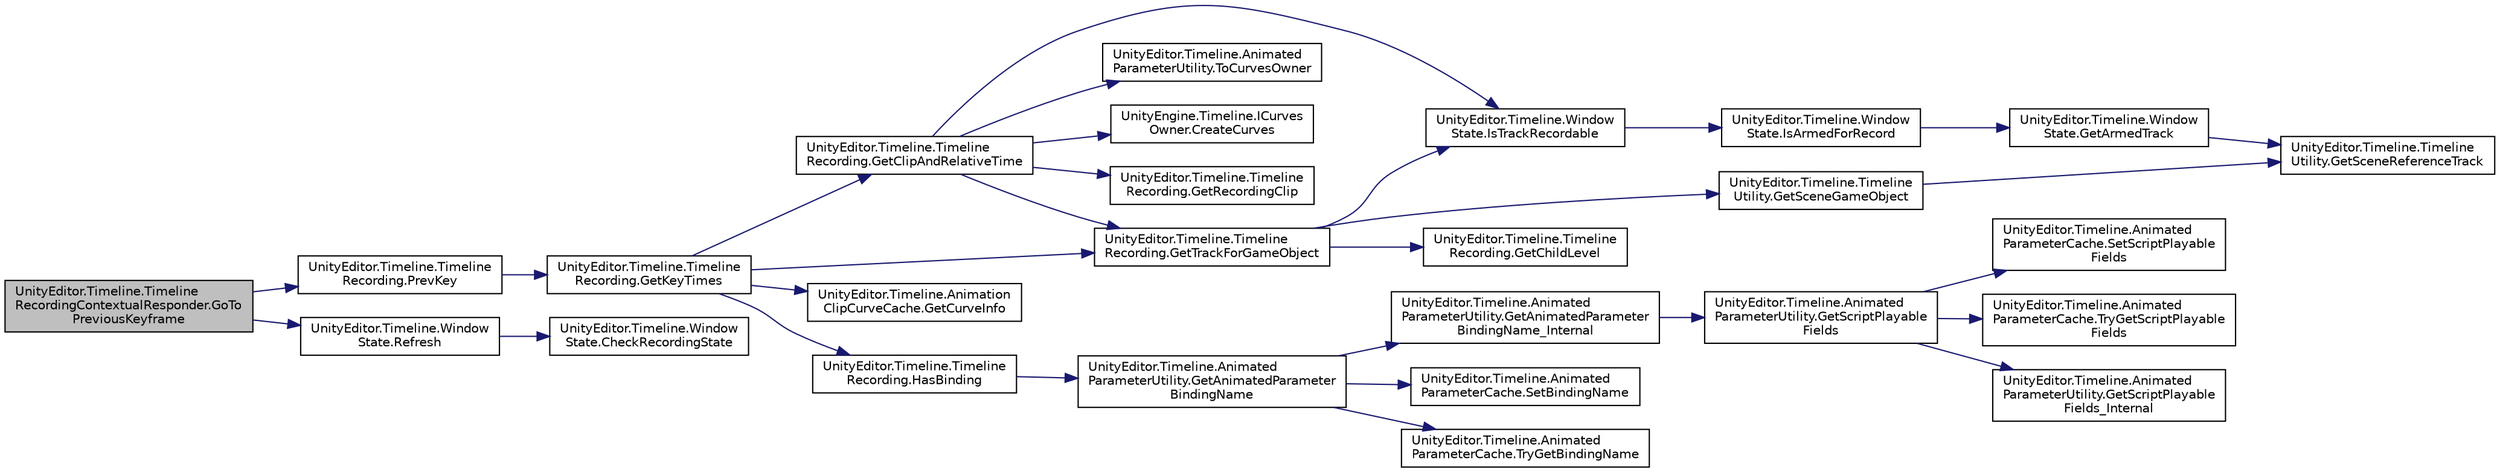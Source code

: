 digraph "UnityEditor.Timeline.TimelineRecordingContextualResponder.GoToPreviousKeyframe"
{
 // LATEX_PDF_SIZE
  edge [fontname="Helvetica",fontsize="10",labelfontname="Helvetica",labelfontsize="10"];
  node [fontname="Helvetica",fontsize="10",shape=record];
  rankdir="LR";
  Node1 [label="UnityEditor.Timeline.Timeline\lRecordingContextualResponder.GoTo\lPreviousKeyframe",height=0.2,width=0.4,color="black", fillcolor="grey75", style="filled", fontcolor="black",tooltip=" "];
  Node1 -> Node2 [color="midnightblue",fontsize="10",style="solid",fontname="Helvetica"];
  Node2 [label="UnityEditor.Timeline.Timeline\lRecording.PrevKey",height=0.2,width=0.4,color="black", fillcolor="white", style="filled",URL="$class_unity_editor_1_1_timeline_1_1_timeline_recording.html#a924e7cebe8101ece5ad41c58ed225f4f",tooltip=" "];
  Node2 -> Node3 [color="midnightblue",fontsize="10",style="solid",fontname="Helvetica"];
  Node3 [label="UnityEditor.Timeline.Timeline\lRecording.GetKeyTimes",height=0.2,width=0.4,color="black", fillcolor="white", style="filled",URL="$class_unity_editor_1_1_timeline_1_1_timeline_recording.html#a54ccf62f5be3ff63006d14652d587b1f",tooltip=" "];
  Node3 -> Node4 [color="midnightblue",fontsize="10",style="solid",fontname="Helvetica"];
  Node4 [label="UnityEditor.Timeline.Timeline\lRecording.GetClipAndRelativeTime",height=0.2,width=0.4,color="black", fillcolor="white", style="filled",URL="$class_unity_editor_1_1_timeline_1_1_timeline_recording.html#a1c8c1a4429292fea5dc4435ffaa910eb",tooltip=" "];
  Node4 -> Node5 [color="midnightblue",fontsize="10",style="solid",fontname="Helvetica"];
  Node5 [label="UnityEngine.Timeline.ICurves\lOwner.CreateCurves",height=0.2,width=0.4,color="black", fillcolor="white", style="filled",URL="$interface_unity_engine_1_1_timeline_1_1_i_curves_owner.html#ab52a5e233698ceda9cb60b5ebbcdf528",tooltip=" "];
  Node4 -> Node6 [color="midnightblue",fontsize="10",style="solid",fontname="Helvetica"];
  Node6 [label="UnityEditor.Timeline.Timeline\lRecording.GetRecordingClip",height=0.2,width=0.4,color="black", fillcolor="white", style="filled",URL="$class_unity_editor_1_1_timeline_1_1_timeline_recording.html#aa828967eb26b99ab2e57c0ac0872c4d5",tooltip=" "];
  Node4 -> Node7 [color="midnightblue",fontsize="10",style="solid",fontname="Helvetica"];
  Node7 [label="UnityEditor.Timeline.Timeline\lRecording.GetTrackForGameObject",height=0.2,width=0.4,color="black", fillcolor="white", style="filled",URL="$class_unity_editor_1_1_timeline_1_1_timeline_recording.html#a7bf3140a6069b7bd8eb88cdb4879c4eb",tooltip=" "];
  Node7 -> Node8 [color="midnightblue",fontsize="10",style="solid",fontname="Helvetica"];
  Node8 [label="UnityEditor.Timeline.Timeline\lRecording.GetChildLevel",height=0.2,width=0.4,color="black", fillcolor="white", style="filled",URL="$class_unity_editor_1_1_timeline_1_1_timeline_recording.html#a15953f6f7721660d9a8a33ff5e29a9e5",tooltip=" "];
  Node7 -> Node9 [color="midnightblue",fontsize="10",style="solid",fontname="Helvetica"];
  Node9 [label="UnityEditor.Timeline.Timeline\lUtility.GetSceneGameObject",height=0.2,width=0.4,color="black", fillcolor="white", style="filled",URL="$class_unity_editor_1_1_timeline_1_1_timeline_utility.html#afda348f13d0b24ba875042746d02ebfa",tooltip=" "];
  Node9 -> Node10 [color="midnightblue",fontsize="10",style="solid",fontname="Helvetica"];
  Node10 [label="UnityEditor.Timeline.Timeline\lUtility.GetSceneReferenceTrack",height=0.2,width=0.4,color="black", fillcolor="white", style="filled",URL="$class_unity_editor_1_1_timeline_1_1_timeline_utility.html#a7bd94e0bdc5ef28f8c7922386967d1e7",tooltip=" "];
  Node7 -> Node11 [color="midnightblue",fontsize="10",style="solid",fontname="Helvetica"];
  Node11 [label="UnityEditor.Timeline.Window\lState.IsTrackRecordable",height=0.2,width=0.4,color="black", fillcolor="white", style="filled",URL="$class_unity_editor_1_1_timeline_1_1_window_state.html#a3b879f9d05ee6125537fcc2580ad0071",tooltip=" "];
  Node11 -> Node12 [color="midnightblue",fontsize="10",style="solid",fontname="Helvetica"];
  Node12 [label="UnityEditor.Timeline.Window\lState.IsArmedForRecord",height=0.2,width=0.4,color="black", fillcolor="white", style="filled",URL="$class_unity_editor_1_1_timeline_1_1_window_state.html#ae175108ad2831c486eadbb74e0a536e1",tooltip=" "];
  Node12 -> Node13 [color="midnightblue",fontsize="10",style="solid",fontname="Helvetica"];
  Node13 [label="UnityEditor.Timeline.Window\lState.GetArmedTrack",height=0.2,width=0.4,color="black", fillcolor="white", style="filled",URL="$class_unity_editor_1_1_timeline_1_1_window_state.html#aae6bf1fe75e9b2d331e969110c482b25",tooltip=" "];
  Node13 -> Node10 [color="midnightblue",fontsize="10",style="solid",fontname="Helvetica"];
  Node4 -> Node11 [color="midnightblue",fontsize="10",style="solid",fontname="Helvetica"];
  Node4 -> Node14 [color="midnightblue",fontsize="10",style="solid",fontname="Helvetica"];
  Node14 [label="UnityEditor.Timeline.Animated\lParameterUtility.ToCurvesOwner",height=0.2,width=0.4,color="black", fillcolor="white", style="filled",URL="$class_unity_editor_1_1_timeline_1_1_animated_parameter_utility.html#adce35ff4cf343b78d9e7deb1c9cf38e7",tooltip=" "];
  Node3 -> Node15 [color="midnightblue",fontsize="10",style="solid",fontname="Helvetica"];
  Node15 [label="UnityEditor.Timeline.Animation\lClipCurveCache.GetCurveInfo",height=0.2,width=0.4,color="black", fillcolor="white", style="filled",URL="$class_unity_editor_1_1_timeline_1_1_animation_clip_curve_cache.html#a19f259b1ca5d2bed08eddcfcd356be85",tooltip=" "];
  Node3 -> Node7 [color="midnightblue",fontsize="10",style="solid",fontname="Helvetica"];
  Node3 -> Node16 [color="midnightblue",fontsize="10",style="solid",fontname="Helvetica"];
  Node16 [label="UnityEditor.Timeline.Timeline\lRecording.HasBinding",height=0.2,width=0.4,color="black", fillcolor="white", style="filled",URL="$class_unity_editor_1_1_timeline_1_1_timeline_recording.html#ac4932ed554528d729bae48a4fda662c5",tooltip=" "];
  Node16 -> Node17 [color="midnightblue",fontsize="10",style="solid",fontname="Helvetica"];
  Node17 [label="UnityEditor.Timeline.Animated\lParameterUtility.GetAnimatedParameter\lBindingName",height=0.2,width=0.4,color="black", fillcolor="white", style="filled",URL="$class_unity_editor_1_1_timeline_1_1_animated_parameter_utility.html#aa679d77932c1cd955ba38de624ff7a18",tooltip=" "];
  Node17 -> Node18 [color="midnightblue",fontsize="10",style="solid",fontname="Helvetica"];
  Node18 [label="UnityEditor.Timeline.Animated\lParameterUtility.GetAnimatedParameter\lBindingName_Internal",height=0.2,width=0.4,color="black", fillcolor="white", style="filled",URL="$class_unity_editor_1_1_timeline_1_1_animated_parameter_utility.html#aba26ff4d634accb709da8c3c1b431959",tooltip=" "];
  Node18 -> Node19 [color="midnightblue",fontsize="10",style="solid",fontname="Helvetica"];
  Node19 [label="UnityEditor.Timeline.Animated\lParameterUtility.GetScriptPlayable\lFields",height=0.2,width=0.4,color="black", fillcolor="white", style="filled",URL="$class_unity_editor_1_1_timeline_1_1_animated_parameter_utility.html#a323c5b861c6895d3e25eec87900d8c44",tooltip=" "];
  Node19 -> Node20 [color="midnightblue",fontsize="10",style="solid",fontname="Helvetica"];
  Node20 [label="UnityEditor.Timeline.Animated\lParameterUtility.GetScriptPlayable\lFields_Internal",height=0.2,width=0.4,color="black", fillcolor="white", style="filled",URL="$class_unity_editor_1_1_timeline_1_1_animated_parameter_utility.html#a371c87b84187d5d313e58b8260347253",tooltip=" "];
  Node19 -> Node21 [color="midnightblue",fontsize="10",style="solid",fontname="Helvetica"];
  Node21 [label="UnityEditor.Timeline.Animated\lParameterCache.SetScriptPlayable\lFields",height=0.2,width=0.4,color="black", fillcolor="white", style="filled",URL="$class_unity_editor_1_1_timeline_1_1_animated_parameter_cache.html#ab5c9857189f349828a8a1f8c8050b074",tooltip=" "];
  Node19 -> Node22 [color="midnightblue",fontsize="10",style="solid",fontname="Helvetica"];
  Node22 [label="UnityEditor.Timeline.Animated\lParameterCache.TryGetScriptPlayable\lFields",height=0.2,width=0.4,color="black", fillcolor="white", style="filled",URL="$class_unity_editor_1_1_timeline_1_1_animated_parameter_cache.html#afe5467b6cf45a4cadf5354af77a86831",tooltip=" "];
  Node17 -> Node23 [color="midnightblue",fontsize="10",style="solid",fontname="Helvetica"];
  Node23 [label="UnityEditor.Timeline.Animated\lParameterCache.SetBindingName",height=0.2,width=0.4,color="black", fillcolor="white", style="filled",URL="$class_unity_editor_1_1_timeline_1_1_animated_parameter_cache.html#a7a693b8622a7bb7f2bf0bc77d3687756",tooltip=" "];
  Node17 -> Node24 [color="midnightblue",fontsize="10",style="solid",fontname="Helvetica"];
  Node24 [label="UnityEditor.Timeline.Animated\lParameterCache.TryGetBindingName",height=0.2,width=0.4,color="black", fillcolor="white", style="filled",URL="$class_unity_editor_1_1_timeline_1_1_animated_parameter_cache.html#a7b278ef6f1a49cd5b7bb00c4052e859a",tooltip=" "];
  Node1 -> Node25 [color="midnightblue",fontsize="10",style="solid",fontname="Helvetica"];
  Node25 [label="UnityEditor.Timeline.Window\lState.Refresh",height=0.2,width=0.4,color="black", fillcolor="white", style="filled",URL="$class_unity_editor_1_1_timeline_1_1_window_state.html#a773c3585d8ee2c63765f06afa6536990",tooltip=" "];
  Node25 -> Node26 [color="midnightblue",fontsize="10",style="solid",fontname="Helvetica"];
  Node26 [label="UnityEditor.Timeline.Window\lState.CheckRecordingState",height=0.2,width=0.4,color="black", fillcolor="white", style="filled",URL="$class_unity_editor_1_1_timeline_1_1_window_state.html#afe83a6fd2e6916ff712417f5abbc4287",tooltip=" "];
}
